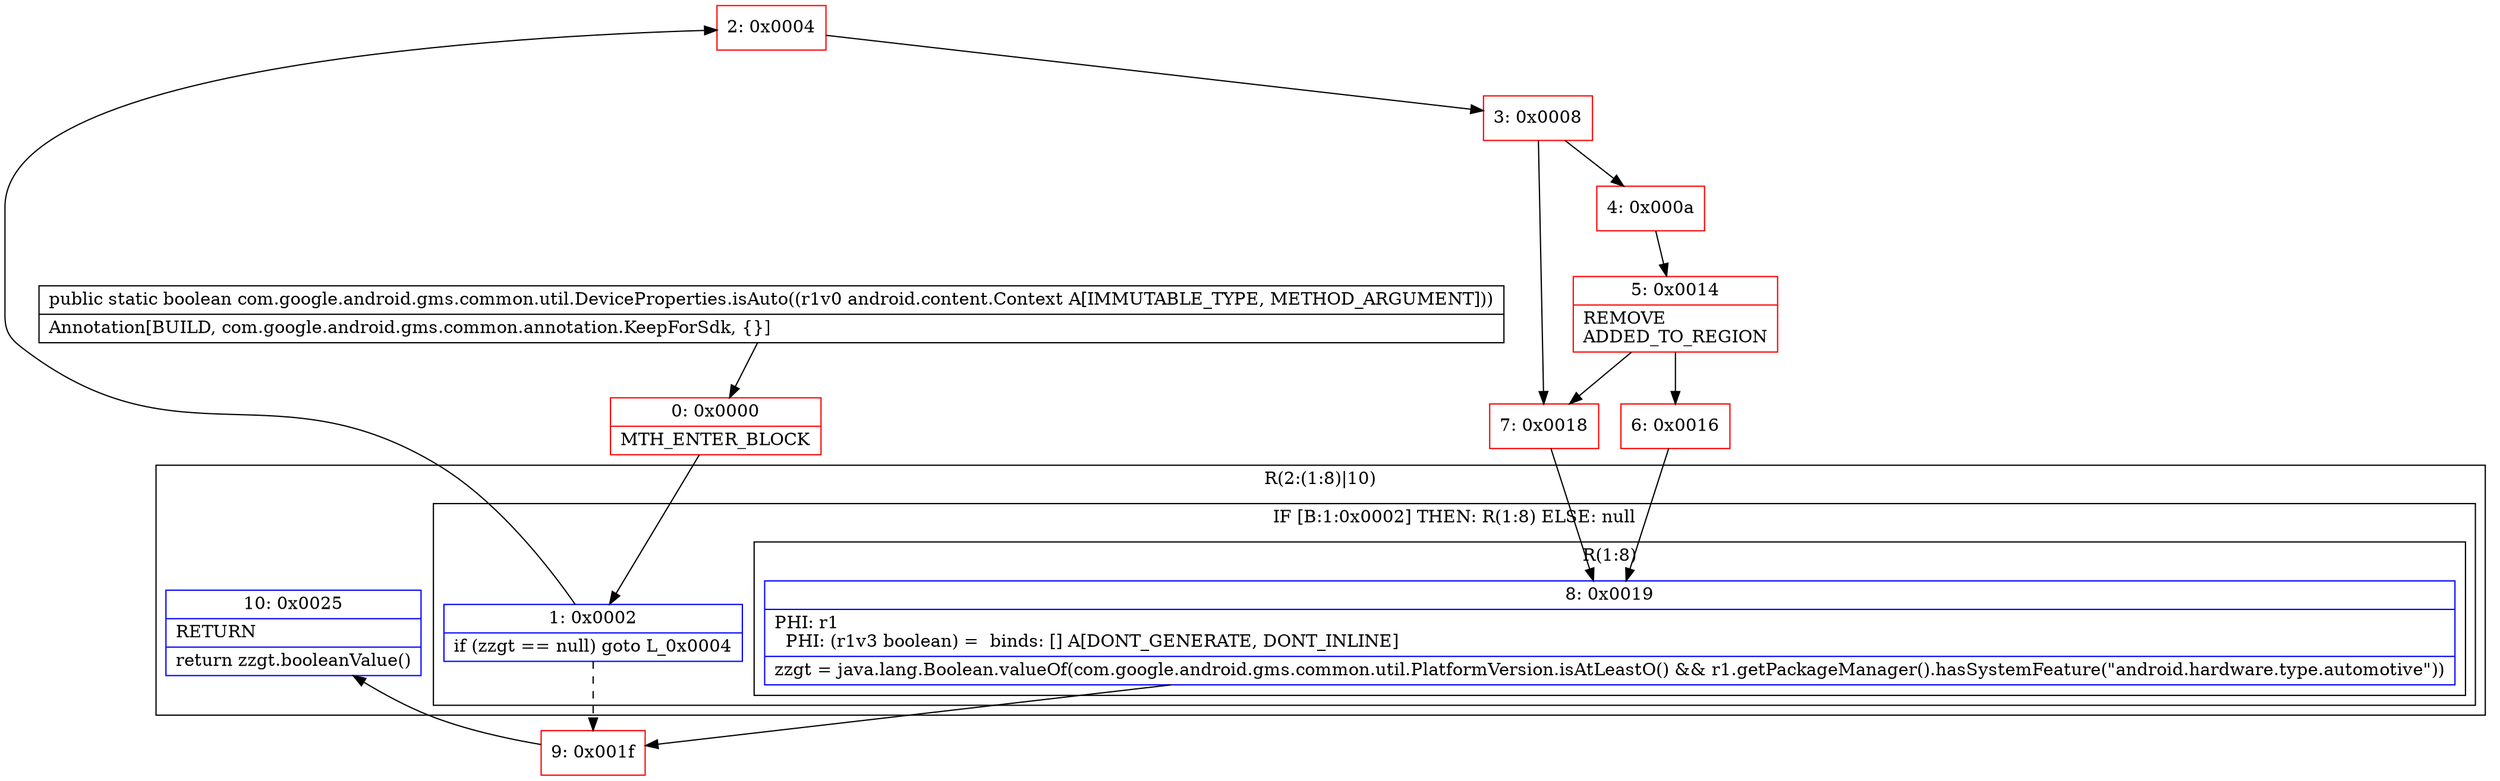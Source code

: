 digraph "CFG forcom.google.android.gms.common.util.DeviceProperties.isAuto(Landroid\/content\/Context;)Z" {
subgraph cluster_Region_1389045900 {
label = "R(2:(1:8)|10)";
node [shape=record,color=blue];
subgraph cluster_IfRegion_1904360958 {
label = "IF [B:1:0x0002] THEN: R(1:8) ELSE: null";
node [shape=record,color=blue];
Node_1 [shape=record,label="{1\:\ 0x0002|if (zzgt == null) goto L_0x0004\l}"];
subgraph cluster_Region_1654105143 {
label = "R(1:8)";
node [shape=record,color=blue];
Node_8 [shape=record,label="{8\:\ 0x0019|PHI: r1 \l  PHI: (r1v3 boolean) =  binds: [] A[DONT_GENERATE, DONT_INLINE]\l|zzgt = java.lang.Boolean.valueOf(com.google.android.gms.common.util.PlatformVersion.isAtLeastO() && r1.getPackageManager().hasSystemFeature(\"android.hardware.type.automotive\"))\l}"];
}
}
Node_10 [shape=record,label="{10\:\ 0x0025|RETURN\l|return zzgt.booleanValue()\l}"];
}
Node_0 [shape=record,color=red,label="{0\:\ 0x0000|MTH_ENTER_BLOCK\l}"];
Node_2 [shape=record,color=red,label="{2\:\ 0x0004}"];
Node_3 [shape=record,color=red,label="{3\:\ 0x0008}"];
Node_4 [shape=record,color=red,label="{4\:\ 0x000a}"];
Node_5 [shape=record,color=red,label="{5\:\ 0x0014|REMOVE\lADDED_TO_REGION\l}"];
Node_6 [shape=record,color=red,label="{6\:\ 0x0016}"];
Node_7 [shape=record,color=red,label="{7\:\ 0x0018}"];
Node_9 [shape=record,color=red,label="{9\:\ 0x001f}"];
MethodNode[shape=record,label="{public static boolean com.google.android.gms.common.util.DeviceProperties.isAuto((r1v0 android.content.Context A[IMMUTABLE_TYPE, METHOD_ARGUMENT]))  | Annotation[BUILD, com.google.android.gms.common.annotation.KeepForSdk, \{\}]\l}"];
MethodNode -> Node_0;
Node_1 -> Node_2;
Node_1 -> Node_9[style=dashed];
Node_8 -> Node_9;
Node_0 -> Node_1;
Node_2 -> Node_3;
Node_3 -> Node_4;
Node_3 -> Node_7;
Node_4 -> Node_5;
Node_5 -> Node_6;
Node_5 -> Node_7;
Node_6 -> Node_8;
Node_7 -> Node_8;
Node_9 -> Node_10;
}


